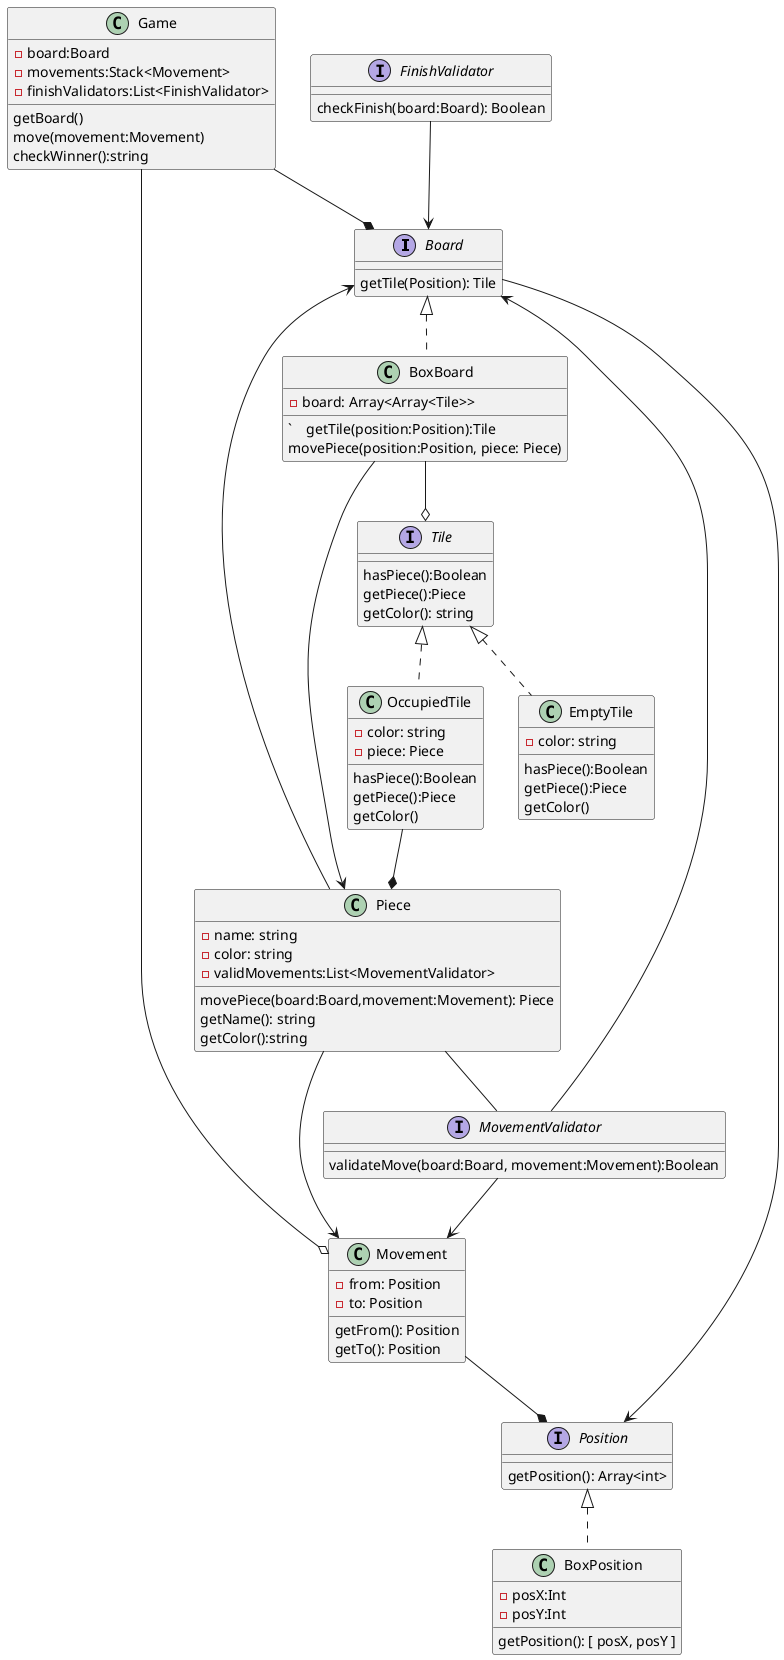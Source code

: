 @startuml



    interface Board{
        getTile(Position): Tile
    }
    class BoxBoard implements Board{
    - board: Array<Array<Tile>>
    `    getTile(position:Position):Tile
     movePiece(position:Position, piece: Piece)
    }
    BoxBoard --o Tile
    BoxBoard --> Piece

    Board --> Position

    class EmptyTile implements Tile{
        - color: string
        hasPiece():Boolean
        getPiece():Piece
        getColor()
    }

    class OccupiedTile implements Tile{
            - color: string
            - piece: Piece
            hasPiece():Boolean
            getPiece():Piece
            getColor()
        }
        OccupiedTile --* Piece

    interface Position{
    getPosition(): Array<int>
    }

    class BoxPosition implements Position{
        -posX:Int
        -posY:Int
        getPosition(): [ posX, posY ]
    }

    interface Tile{
    hasPiece():Boolean
    getPiece():Piece
    getColor(): string
    }

    class Movement{
    - from: Position
    - to: Position
    getFrom(): Position
    getTo(): Position
    }
    Movement --* Position

    interface FinishValidator{
    checkFinish(board:Board): Boolean
    }
    FinishValidator --> Board

    interface MovementValidator{
    validateMove(board:Board, movement:Movement):Boolean
    }
    MovementValidator --> Board
    MovementValidator --> Movement


    class Piece{
    - name: string
    - color: string
    - validMovements:List<MovementValidator>
    movePiece(board:Board,movement:Movement): Piece
    getName(): string
    getColor():string
    }
    Piece --MovementValidator
    Piece --> Board
    Piece --> Movement

    class Game{
    -board:Board
    -movements:Stack<Movement>
    -finishValidators:List<FinishValidator>
    getBoard()
    move(movement:Movement)
    checkWinner():string
    }
    Game --* Board
    Game --o Movement

@enduml